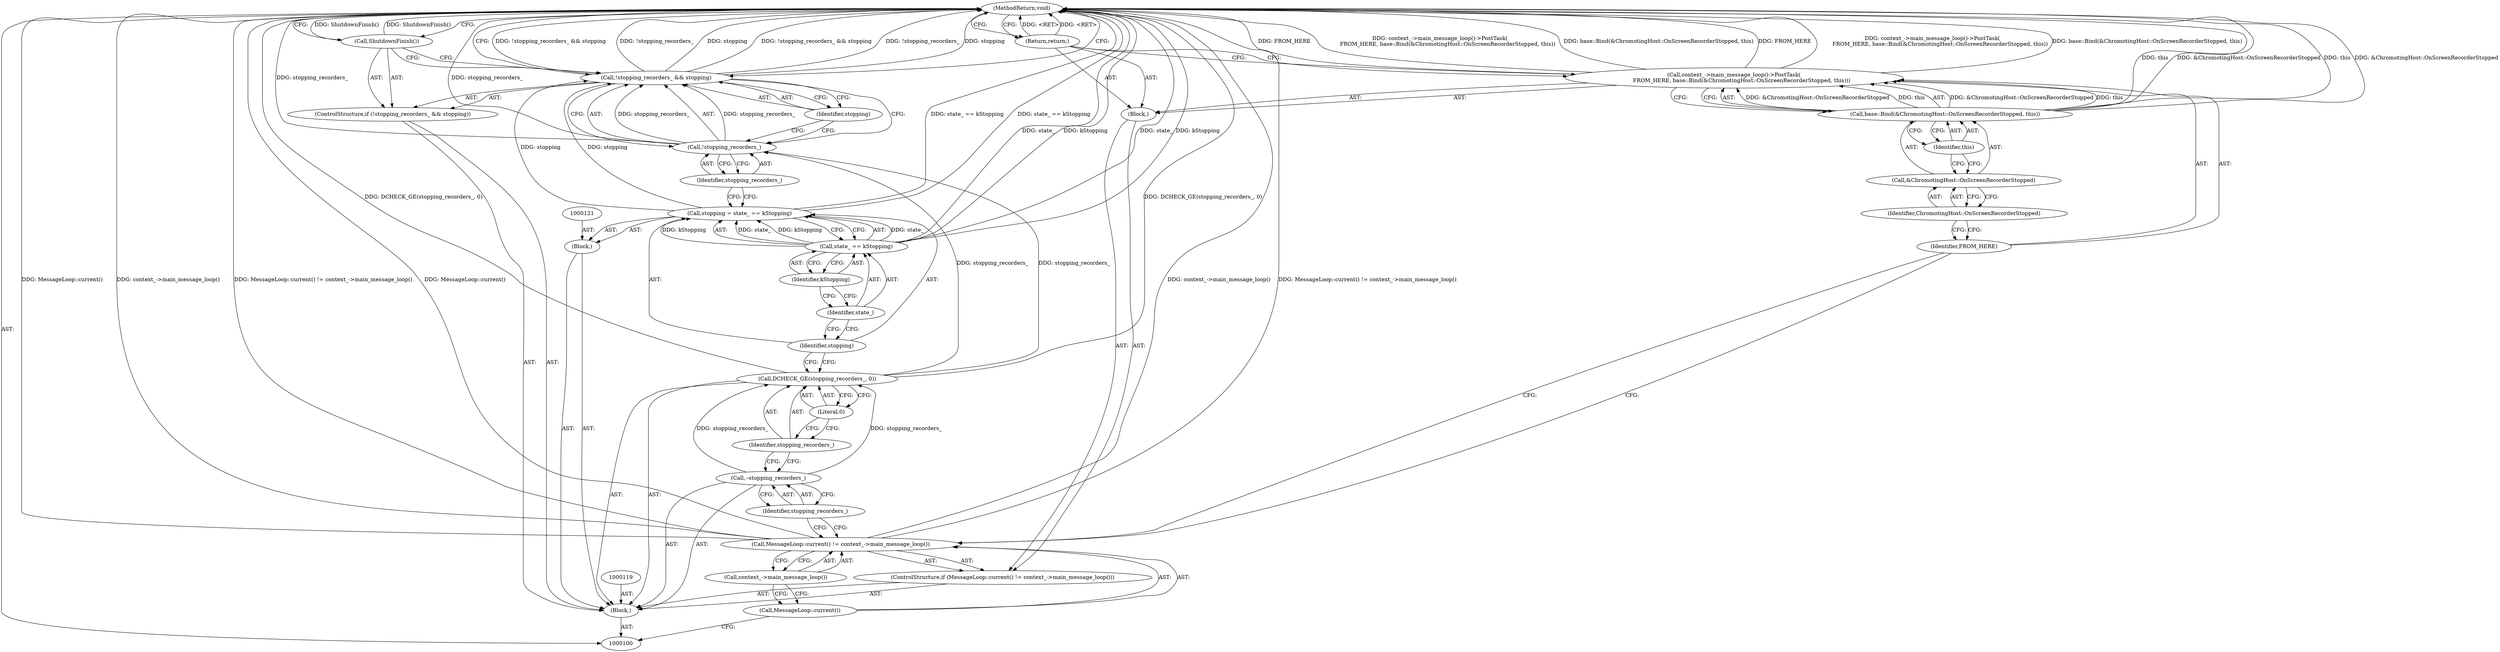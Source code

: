 digraph "1_Chrome_a46bcef82b29d30836a0f26226e3d4aca4fa9612_5" {
"1000133" [label="(MethodReturn,void)"];
"1000101" [label="(Block,)"];
"1000120" [label="(Block,)"];
"1000124" [label="(Call,state_ == kStopping)"];
"1000125" [label="(Identifier,state_)"];
"1000126" [label="(Identifier,kStopping)"];
"1000122" [label="(Call,stopping = state_ == kStopping)"];
"1000123" [label="(Identifier,stopping)"];
"1000127" [label="(ControlStructure,if (!stopping_recorders_ && stopping))"];
"1000131" [label="(Identifier,stopping)"];
"1000128" [label="(Call,!stopping_recorders_ && stopping)"];
"1000129" [label="(Call,!stopping_recorders_)"];
"1000130" [label="(Identifier,stopping_recorders_)"];
"1000132" [label="(Call,ShutdownFinish())"];
"1000102" [label="(ControlStructure,if (MessageLoop::current() != context_->main_message_loop()))"];
"1000105" [label="(Call,context_->main_message_loop())"];
"1000103" [label="(Call,MessageLoop::current() != context_->main_message_loop())"];
"1000104" [label="(Call,MessageLoop::current())"];
"1000106" [label="(Block,)"];
"1000107" [label="(Call,context_->main_message_loop()->PostTask(\n         FROM_HERE, base::Bind(&ChromotingHost::OnScreenRecorderStopped, this)))"];
"1000109" [label="(Call,base::Bind(&ChromotingHost::OnScreenRecorderStopped, this))"];
"1000110" [label="(Call,&ChromotingHost::OnScreenRecorderStopped)"];
"1000111" [label="(Identifier,ChromotingHost::OnScreenRecorderStopped)"];
"1000112" [label="(Identifier,this)"];
"1000108" [label="(Identifier,FROM_HERE)"];
"1000113" [label="(Return,return;)"];
"1000114" [label="(Call,--stopping_recorders_)"];
"1000115" [label="(Identifier,stopping_recorders_)"];
"1000117" [label="(Identifier,stopping_recorders_)"];
"1000116" [label="(Call,DCHECK_GE(stopping_recorders_, 0))"];
"1000118" [label="(Literal,0)"];
"1000133" -> "1000100"  [label="AST: "];
"1000133" -> "1000113"  [label="CFG: "];
"1000133" -> "1000132"  [label="CFG: "];
"1000133" -> "1000128"  [label="CFG: "];
"1000124" -> "1000133"  [label="DDG: state_"];
"1000124" -> "1000133"  [label="DDG: kStopping"];
"1000107" -> "1000133"  [label="DDG: FROM_HERE"];
"1000107" -> "1000133"  [label="DDG: context_->main_message_loop()->PostTask(\n         FROM_HERE, base::Bind(&ChromotingHost::OnScreenRecorderStopped, this))"];
"1000107" -> "1000133"  [label="DDG: base::Bind(&ChromotingHost::OnScreenRecorderStopped, this)"];
"1000103" -> "1000133"  [label="DDG: MessageLoop::current()"];
"1000103" -> "1000133"  [label="DDG: context_->main_message_loop()"];
"1000103" -> "1000133"  [label="DDG: MessageLoop::current() != context_->main_message_loop()"];
"1000132" -> "1000133"  [label="DDG: ShutdownFinish()"];
"1000109" -> "1000133"  [label="DDG: this"];
"1000109" -> "1000133"  [label="DDG: &ChromotingHost::OnScreenRecorderStopped"];
"1000128" -> "1000133"  [label="DDG: !stopping_recorders_ && stopping"];
"1000128" -> "1000133"  [label="DDG: !stopping_recorders_"];
"1000128" -> "1000133"  [label="DDG: stopping"];
"1000116" -> "1000133"  [label="DDG: DCHECK_GE(stopping_recorders_, 0)"];
"1000129" -> "1000133"  [label="DDG: stopping_recorders_"];
"1000122" -> "1000133"  [label="DDG: state_ == kStopping"];
"1000113" -> "1000133"  [label="DDG: <RET>"];
"1000101" -> "1000100"  [label="AST: "];
"1000102" -> "1000101"  [label="AST: "];
"1000114" -> "1000101"  [label="AST: "];
"1000116" -> "1000101"  [label="AST: "];
"1000119" -> "1000101"  [label="AST: "];
"1000120" -> "1000101"  [label="AST: "];
"1000127" -> "1000101"  [label="AST: "];
"1000120" -> "1000101"  [label="AST: "];
"1000121" -> "1000120"  [label="AST: "];
"1000122" -> "1000120"  [label="AST: "];
"1000124" -> "1000122"  [label="AST: "];
"1000124" -> "1000126"  [label="CFG: "];
"1000125" -> "1000124"  [label="AST: "];
"1000126" -> "1000124"  [label="AST: "];
"1000122" -> "1000124"  [label="CFG: "];
"1000124" -> "1000133"  [label="DDG: state_"];
"1000124" -> "1000133"  [label="DDG: kStopping"];
"1000124" -> "1000122"  [label="DDG: state_"];
"1000124" -> "1000122"  [label="DDG: kStopping"];
"1000125" -> "1000124"  [label="AST: "];
"1000125" -> "1000123"  [label="CFG: "];
"1000126" -> "1000125"  [label="CFG: "];
"1000126" -> "1000124"  [label="AST: "];
"1000126" -> "1000125"  [label="CFG: "];
"1000124" -> "1000126"  [label="CFG: "];
"1000122" -> "1000120"  [label="AST: "];
"1000122" -> "1000124"  [label="CFG: "];
"1000123" -> "1000122"  [label="AST: "];
"1000124" -> "1000122"  [label="AST: "];
"1000130" -> "1000122"  [label="CFG: "];
"1000122" -> "1000133"  [label="DDG: state_ == kStopping"];
"1000124" -> "1000122"  [label="DDG: state_"];
"1000124" -> "1000122"  [label="DDG: kStopping"];
"1000122" -> "1000128"  [label="DDG: stopping"];
"1000123" -> "1000122"  [label="AST: "];
"1000123" -> "1000116"  [label="CFG: "];
"1000125" -> "1000123"  [label="CFG: "];
"1000127" -> "1000101"  [label="AST: "];
"1000128" -> "1000127"  [label="AST: "];
"1000132" -> "1000127"  [label="AST: "];
"1000131" -> "1000128"  [label="AST: "];
"1000131" -> "1000129"  [label="CFG: "];
"1000128" -> "1000131"  [label="CFG: "];
"1000128" -> "1000127"  [label="AST: "];
"1000128" -> "1000129"  [label="CFG: "];
"1000128" -> "1000131"  [label="CFG: "];
"1000129" -> "1000128"  [label="AST: "];
"1000131" -> "1000128"  [label="AST: "];
"1000132" -> "1000128"  [label="CFG: "];
"1000133" -> "1000128"  [label="CFG: "];
"1000128" -> "1000133"  [label="DDG: !stopping_recorders_ && stopping"];
"1000128" -> "1000133"  [label="DDG: !stopping_recorders_"];
"1000128" -> "1000133"  [label="DDG: stopping"];
"1000129" -> "1000128"  [label="DDG: stopping_recorders_"];
"1000122" -> "1000128"  [label="DDG: stopping"];
"1000129" -> "1000128"  [label="AST: "];
"1000129" -> "1000130"  [label="CFG: "];
"1000130" -> "1000129"  [label="AST: "];
"1000131" -> "1000129"  [label="CFG: "];
"1000128" -> "1000129"  [label="CFG: "];
"1000129" -> "1000133"  [label="DDG: stopping_recorders_"];
"1000129" -> "1000128"  [label="DDG: stopping_recorders_"];
"1000116" -> "1000129"  [label="DDG: stopping_recorders_"];
"1000130" -> "1000129"  [label="AST: "];
"1000130" -> "1000122"  [label="CFG: "];
"1000129" -> "1000130"  [label="CFG: "];
"1000132" -> "1000127"  [label="AST: "];
"1000132" -> "1000128"  [label="CFG: "];
"1000133" -> "1000132"  [label="CFG: "];
"1000132" -> "1000133"  [label="DDG: ShutdownFinish()"];
"1000102" -> "1000101"  [label="AST: "];
"1000103" -> "1000102"  [label="AST: "];
"1000106" -> "1000102"  [label="AST: "];
"1000105" -> "1000103"  [label="AST: "];
"1000105" -> "1000104"  [label="CFG: "];
"1000103" -> "1000105"  [label="CFG: "];
"1000103" -> "1000102"  [label="AST: "];
"1000103" -> "1000105"  [label="CFG: "];
"1000104" -> "1000103"  [label="AST: "];
"1000105" -> "1000103"  [label="AST: "];
"1000108" -> "1000103"  [label="CFG: "];
"1000115" -> "1000103"  [label="CFG: "];
"1000103" -> "1000133"  [label="DDG: MessageLoop::current()"];
"1000103" -> "1000133"  [label="DDG: context_->main_message_loop()"];
"1000103" -> "1000133"  [label="DDG: MessageLoop::current() != context_->main_message_loop()"];
"1000104" -> "1000103"  [label="AST: "];
"1000104" -> "1000100"  [label="CFG: "];
"1000105" -> "1000104"  [label="CFG: "];
"1000106" -> "1000102"  [label="AST: "];
"1000107" -> "1000106"  [label="AST: "];
"1000113" -> "1000106"  [label="AST: "];
"1000107" -> "1000106"  [label="AST: "];
"1000107" -> "1000109"  [label="CFG: "];
"1000108" -> "1000107"  [label="AST: "];
"1000109" -> "1000107"  [label="AST: "];
"1000113" -> "1000107"  [label="CFG: "];
"1000107" -> "1000133"  [label="DDG: FROM_HERE"];
"1000107" -> "1000133"  [label="DDG: context_->main_message_loop()->PostTask(\n         FROM_HERE, base::Bind(&ChromotingHost::OnScreenRecorderStopped, this))"];
"1000107" -> "1000133"  [label="DDG: base::Bind(&ChromotingHost::OnScreenRecorderStopped, this)"];
"1000109" -> "1000107"  [label="DDG: &ChromotingHost::OnScreenRecorderStopped"];
"1000109" -> "1000107"  [label="DDG: this"];
"1000109" -> "1000107"  [label="AST: "];
"1000109" -> "1000112"  [label="CFG: "];
"1000110" -> "1000109"  [label="AST: "];
"1000112" -> "1000109"  [label="AST: "];
"1000107" -> "1000109"  [label="CFG: "];
"1000109" -> "1000133"  [label="DDG: this"];
"1000109" -> "1000133"  [label="DDG: &ChromotingHost::OnScreenRecorderStopped"];
"1000109" -> "1000107"  [label="DDG: &ChromotingHost::OnScreenRecorderStopped"];
"1000109" -> "1000107"  [label="DDG: this"];
"1000110" -> "1000109"  [label="AST: "];
"1000110" -> "1000111"  [label="CFG: "];
"1000111" -> "1000110"  [label="AST: "];
"1000112" -> "1000110"  [label="CFG: "];
"1000111" -> "1000110"  [label="AST: "];
"1000111" -> "1000108"  [label="CFG: "];
"1000110" -> "1000111"  [label="CFG: "];
"1000112" -> "1000109"  [label="AST: "];
"1000112" -> "1000110"  [label="CFG: "];
"1000109" -> "1000112"  [label="CFG: "];
"1000108" -> "1000107"  [label="AST: "];
"1000108" -> "1000103"  [label="CFG: "];
"1000111" -> "1000108"  [label="CFG: "];
"1000113" -> "1000106"  [label="AST: "];
"1000113" -> "1000107"  [label="CFG: "];
"1000133" -> "1000113"  [label="CFG: "];
"1000113" -> "1000133"  [label="DDG: <RET>"];
"1000114" -> "1000101"  [label="AST: "];
"1000114" -> "1000115"  [label="CFG: "];
"1000115" -> "1000114"  [label="AST: "];
"1000117" -> "1000114"  [label="CFG: "];
"1000114" -> "1000116"  [label="DDG: stopping_recorders_"];
"1000115" -> "1000114"  [label="AST: "];
"1000115" -> "1000103"  [label="CFG: "];
"1000114" -> "1000115"  [label="CFG: "];
"1000117" -> "1000116"  [label="AST: "];
"1000117" -> "1000114"  [label="CFG: "];
"1000118" -> "1000117"  [label="CFG: "];
"1000116" -> "1000101"  [label="AST: "];
"1000116" -> "1000118"  [label="CFG: "];
"1000117" -> "1000116"  [label="AST: "];
"1000118" -> "1000116"  [label="AST: "];
"1000123" -> "1000116"  [label="CFG: "];
"1000116" -> "1000133"  [label="DDG: DCHECK_GE(stopping_recorders_, 0)"];
"1000114" -> "1000116"  [label="DDG: stopping_recorders_"];
"1000116" -> "1000129"  [label="DDG: stopping_recorders_"];
"1000118" -> "1000116"  [label="AST: "];
"1000118" -> "1000117"  [label="CFG: "];
"1000116" -> "1000118"  [label="CFG: "];
}
